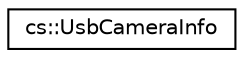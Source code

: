 digraph "Graphical Class Hierarchy"
{
  edge [fontname="Helvetica",fontsize="10",labelfontname="Helvetica",labelfontsize="10"];
  node [fontname="Helvetica",fontsize="10",shape=record];
  rankdir="LR";
  Node1 [label="cs::UsbCameraInfo",height=0.2,width=0.4,color="black", fillcolor="white", style="filled",URL="$structcs_1_1UsbCameraInfo.html",tooltip="USB camera information. "];
}
